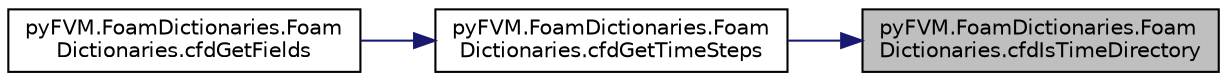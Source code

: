 digraph "pyFVM.FoamDictionaries.FoamDictionaries.cfdIsTimeDirectory"
{
 // LATEX_PDF_SIZE
  edge [fontname="Helvetica",fontsize="10",labelfontname="Helvetica",labelfontsize="10"];
  node [fontname="Helvetica",fontsize="10",shape=record];
  rankdir="RL";
  Node9 [label="pyFVM.FoamDictionaries.Foam\lDictionaries.cfdIsTimeDirectory",height=0.2,width=0.4,color="black", fillcolor="grey75", style="filled", fontcolor="black",tooltip=" "];
  Node9 -> Node10 [dir="back",color="midnightblue",fontsize="10",style="solid",fontname="Helvetica"];
  Node10 [label="pyFVM.FoamDictionaries.Foam\lDictionaries.cfdGetTimeSteps",height=0.2,width=0.4,color="black", fillcolor="white", style="filled",URL="$classpy_f_v_m_1_1_foam_dictionaries_1_1_foam_dictionaries.html#abf1810532990f184f1cb6baa64e1c890",tooltip=" "];
  Node10 -> Node11 [dir="back",color="midnightblue",fontsize="10",style="solid",fontname="Helvetica"];
  Node11 [label="pyFVM.FoamDictionaries.Foam\lDictionaries.cfdGetFields",height=0.2,width=0.4,color="black", fillcolor="white", style="filled",URL="$classpy_f_v_m_1_1_foam_dictionaries_1_1_foam_dictionaries.html#acd0e5c0be262249022d98cfd7be21de6",tooltip=" "];
}
